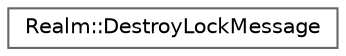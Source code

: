 digraph "Graphical Class Hierarchy"
{
 // LATEX_PDF_SIZE
  bgcolor="transparent";
  edge [fontname=Helvetica,fontsize=10,labelfontname=Helvetica,labelfontsize=10];
  node [fontname=Helvetica,fontsize=10,shape=box,height=0.2,width=0.4];
  rankdir="LR";
  Node0 [id="Node000000",label="Realm::DestroyLockMessage",height=0.2,width=0.4,color="grey40", fillcolor="white", style="filled",URL="$structRealm_1_1DestroyLockMessage.html",tooltip=" "];
}
